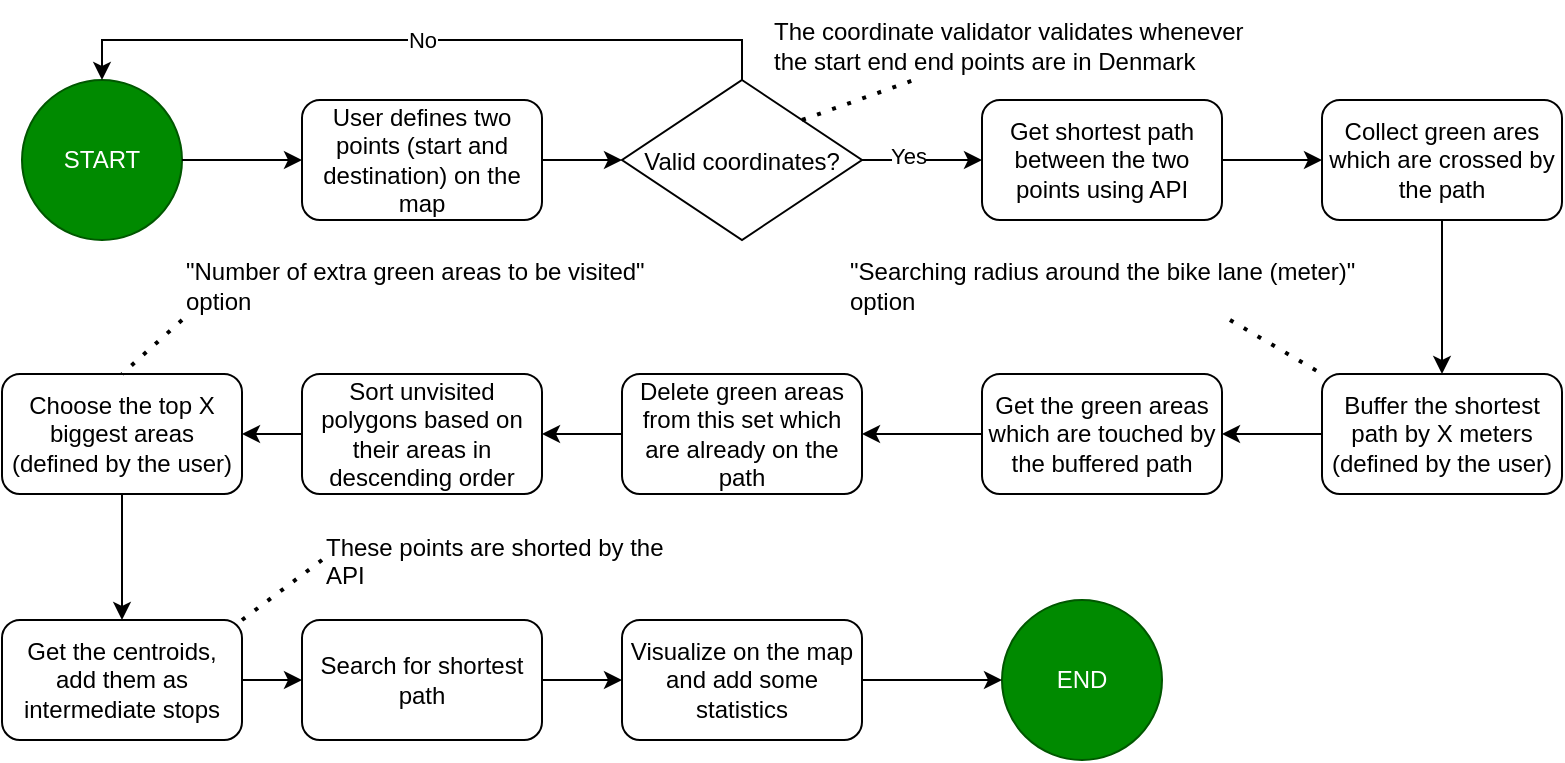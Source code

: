 <mxfile scale="1" border="0" version="24.0.4" type="device">
  <diagram name="Page-1" id="rpsadGDzW2Y6uKyG0DYq">
    <mxGraphModel dx="968" dy="556" grid="1" gridSize="10" guides="1" tooltips="1" connect="1" arrows="1" fold="1" page="1" pageScale="1" pageWidth="827" pageHeight="1169" math="0" shadow="0">
      <root>
        <mxCell id="0" />
        <mxCell id="1" parent="0" />
        <mxCell id="ig12jO68rtvxSdnfyT2F-1" value="START" style="ellipse;whiteSpace=wrap;html=1;aspect=fixed;fillColor=#008a00;fontColor=#ffffff;strokeColor=#005700;" parent="1" vertex="1">
          <mxGeometry x="40" y="140" width="80" height="80" as="geometry" />
        </mxCell>
        <mxCell id="ig12jO68rtvxSdnfyT2F-3" value="" style="endArrow=classic;html=1;rounded=0;exitX=1;exitY=0.5;exitDx=0;exitDy=0;entryX=0;entryY=0.5;entryDx=0;entryDy=0;" parent="1" source="ig12jO68rtvxSdnfyT2F-1" target="J8KdvNGrCFt-QSdJ4h22-1" edge="1">
          <mxGeometry width="50" height="50" relative="1" as="geometry">
            <mxPoint x="400" y="560" as="sourcePoint" />
            <mxPoint x="180" y="180" as="targetPoint" />
          </mxGeometry>
        </mxCell>
        <mxCell id="ig12jO68rtvxSdnfyT2F-5" value="Get shortest path between the two points using API" style="rounded=1;whiteSpace=wrap;html=1;" parent="1" vertex="1">
          <mxGeometry x="520" y="150" width="120" height="60" as="geometry" />
        </mxCell>
        <mxCell id="ig12jO68rtvxSdnfyT2F-6" value="" style="endArrow=classic;html=1;rounded=0;exitX=1;exitY=0.5;exitDx=0;exitDy=0;entryX=0;entryY=0.5;entryDx=0;entryDy=0;" parent="1" source="ig12jO68rtvxSdnfyT2F-5" target="J8KdvNGrCFt-QSdJ4h22-32" edge="1">
          <mxGeometry width="50" height="50" relative="1" as="geometry">
            <mxPoint x="780" y="560" as="sourcePoint" />
            <mxPoint x="690" y="180" as="targetPoint" />
          </mxGeometry>
        </mxCell>
        <mxCell id="ig12jO68rtvxSdnfyT2F-7" value="Buffer the shortest path by X meters (defined by the user)" style="rounded=1;whiteSpace=wrap;html=1;" parent="1" vertex="1">
          <mxGeometry x="690" y="287" width="120" height="60" as="geometry" />
        </mxCell>
        <mxCell id="ig12jO68rtvxSdnfyT2F-8" value="" style="endArrow=classic;html=1;rounded=0;exitX=0;exitY=0.5;exitDx=0;exitDy=0;entryX=1;entryY=0.5;entryDx=0;entryDy=0;" parent="1" source="ig12jO68rtvxSdnfyT2F-7" target="ig12jO68rtvxSdnfyT2F-9" edge="1">
          <mxGeometry width="50" height="50" relative="1" as="geometry">
            <mxPoint x="780" y="748.5" as="sourcePoint" />
            <mxPoint x="840" y="318.5" as="targetPoint" />
          </mxGeometry>
        </mxCell>
        <mxCell id="ig12jO68rtvxSdnfyT2F-9" value="Get the green areas which are touched by the buffered path" style="rounded=1;whiteSpace=wrap;html=1;" parent="1" vertex="1">
          <mxGeometry x="520" y="287" width="120" height="60" as="geometry" />
        </mxCell>
        <mxCell id="J8KdvNGrCFt-QSdJ4h22-1" value="User defines two points (start and destination) on the map" style="rounded=1;whiteSpace=wrap;html=1;" parent="1" vertex="1">
          <mxGeometry x="180" y="150" width="120" height="60" as="geometry" />
        </mxCell>
        <mxCell id="J8KdvNGrCFt-QSdJ4h22-2" value="" style="endArrow=classic;html=1;rounded=0;exitX=1;exitY=0.5;exitDx=0;exitDy=0;" parent="1" source="J8KdvNGrCFt-QSdJ4h22-1" edge="1">
          <mxGeometry width="50" height="50" relative="1" as="geometry">
            <mxPoint x="400" y="360" as="sourcePoint" />
            <mxPoint x="340" y="180" as="targetPoint" />
          </mxGeometry>
        </mxCell>
        <mxCell id="J8KdvNGrCFt-QSdJ4h22-3" value="Sort unvisited polygons based on their areas in descending order" style="rounded=1;whiteSpace=wrap;html=1;" parent="1" vertex="1">
          <mxGeometry x="180" y="287" width="120" height="60" as="geometry" />
        </mxCell>
        <mxCell id="J8KdvNGrCFt-QSdJ4h22-4" value="" style="endArrow=classic;html=1;rounded=0;exitX=0;exitY=0.5;exitDx=0;exitDy=0;entryX=1;entryY=0.5;entryDx=0;entryDy=0;" parent="1" source="J8KdvNGrCFt-QSdJ4h22-3" target="J8KdvNGrCFt-QSdJ4h22-5" edge="1">
          <mxGeometry width="50" height="50" relative="1" as="geometry">
            <mxPoint x="580" y="257" as="sourcePoint" />
            <mxPoint x="460" y="317" as="targetPoint" />
          </mxGeometry>
        </mxCell>
        <mxCell id="J8KdvNGrCFt-QSdJ4h22-5" value="Choose the top X biggest areas (defined by the user)" style="rounded=1;whiteSpace=wrap;html=1;" parent="1" vertex="1">
          <mxGeometry x="30" y="287" width="120" height="60" as="geometry" />
        </mxCell>
        <mxCell id="J8KdvNGrCFt-QSdJ4h22-7" value="" style="endArrow=classic;html=1;rounded=0;exitX=0.5;exitY=1;exitDx=0;exitDy=0;entryX=0.5;entryY=0;entryDx=0;entryDy=0;" parent="1" source="J8KdvNGrCFt-QSdJ4h22-5" target="J8KdvNGrCFt-QSdJ4h22-8" edge="1">
          <mxGeometry width="50" height="50" relative="1" as="geometry">
            <mxPoint x="520" y="327" as="sourcePoint" />
            <mxPoint x="90" y="410" as="targetPoint" />
          </mxGeometry>
        </mxCell>
        <mxCell id="J8KdvNGrCFt-QSdJ4h22-8" value="Get the centroids, add them as intermediate stops" style="rounded=1;whiteSpace=wrap;html=1;" parent="1" vertex="1">
          <mxGeometry x="30" y="410" width="120" height="60" as="geometry" />
        </mxCell>
        <mxCell id="J8KdvNGrCFt-QSdJ4h22-11" value="Valid coordinates?" style="rhombus;whiteSpace=wrap;html=1;spacingTop=2;" parent="1" vertex="1">
          <mxGeometry x="340" y="140" width="120" height="80" as="geometry" />
        </mxCell>
        <mxCell id="J8KdvNGrCFt-QSdJ4h22-12" value="" style="endArrow=classic;html=1;rounded=0;entryX=0;entryY=0.5;entryDx=0;entryDy=0;exitX=1;exitY=0.5;exitDx=0;exitDy=0;" parent="1" source="J8KdvNGrCFt-QSdJ4h22-11" target="ig12jO68rtvxSdnfyT2F-5" edge="1">
          <mxGeometry width="50" height="50" relative="1" as="geometry">
            <mxPoint x="390" y="250" as="sourcePoint" />
            <mxPoint x="440" y="200" as="targetPoint" />
          </mxGeometry>
        </mxCell>
        <mxCell id="J8KdvNGrCFt-QSdJ4h22-13" value="Yes" style="edgeLabel;html=1;align=center;verticalAlign=middle;resizable=0;points=[];" parent="J8KdvNGrCFt-QSdJ4h22-12" vertex="1" connectable="0">
          <mxGeometry x="-0.233" y="2" relative="1" as="geometry">
            <mxPoint as="offset" />
          </mxGeometry>
        </mxCell>
        <mxCell id="J8KdvNGrCFt-QSdJ4h22-14" value="No" style="endArrow=classic;html=1;rounded=0;exitX=0.5;exitY=0;exitDx=0;exitDy=0;entryX=0.5;entryY=0;entryDx=0;entryDy=0;" parent="1" source="J8KdvNGrCFt-QSdJ4h22-11" target="ig12jO68rtvxSdnfyT2F-1" edge="1">
          <mxGeometry width="50" height="50" relative="1" as="geometry">
            <mxPoint x="390" y="250" as="sourcePoint" />
            <mxPoint x="80" y="120" as="targetPoint" />
            <Array as="points">
              <mxPoint x="400" y="120" />
              <mxPoint x="80" y="120" />
            </Array>
          </mxGeometry>
        </mxCell>
        <mxCell id="J8KdvNGrCFt-QSdJ4h22-17" value="The coordinate validator validates whenever the start end end points are in Denmark" style="text;html=1;whiteSpace=wrap;overflow=hidden;rounded=0;verticalAlign=bottom;" parent="1" vertex="1">
          <mxGeometry x="414" y="100" width="256" height="40" as="geometry" />
        </mxCell>
        <mxCell id="J8KdvNGrCFt-QSdJ4h22-18" value="" style="endArrow=classic;html=1;rounded=0;exitX=0;exitY=0.5;exitDx=0;exitDy=0;entryX=1;entryY=0.5;entryDx=0;entryDy=0;" parent="1" source="ig12jO68rtvxSdnfyT2F-9" target="J8KdvNGrCFt-QSdJ4h22-33" edge="1">
          <mxGeometry width="50" height="50" relative="1" as="geometry">
            <mxPoint x="390" y="287" as="sourcePoint" />
            <mxPoint x="620" y="457" as="targetPoint" />
          </mxGeometry>
        </mxCell>
        <mxCell id="J8KdvNGrCFt-QSdJ4h22-19" value="These points are shorted by the API" style="text;html=1;whiteSpace=wrap;overflow=hidden;rounded=0;verticalAlign=top;" parent="1" vertex="1">
          <mxGeometry x="190" y="360" width="180" height="40" as="geometry" />
        </mxCell>
        <mxCell id="J8KdvNGrCFt-QSdJ4h22-20" value="" style="endArrow=none;dashed=1;html=1;dashPattern=1 3;strokeWidth=2;rounded=0;exitX=1;exitY=0;exitDx=0;exitDy=0;" parent="1" source="J8KdvNGrCFt-QSdJ4h22-11" target="J8KdvNGrCFt-QSdJ4h22-17" edge="1">
          <mxGeometry width="50" height="50" relative="1" as="geometry">
            <mxPoint x="390" y="250" as="sourcePoint" />
            <mxPoint x="440" y="200" as="targetPoint" />
          </mxGeometry>
        </mxCell>
        <mxCell id="J8KdvNGrCFt-QSdJ4h22-21" value="" style="endArrow=none;dashed=1;html=1;dashPattern=1 3;strokeWidth=2;rounded=0;entryX=1;entryY=0;entryDx=0;entryDy=0;exitX=0;exitY=0.5;exitDx=0;exitDy=0;" parent="1" source="J8KdvNGrCFt-QSdJ4h22-19" target="J8KdvNGrCFt-QSdJ4h22-8" edge="1">
          <mxGeometry width="50" height="50" relative="1" as="geometry">
            <mxPoint x="390" y="380" as="sourcePoint" />
            <mxPoint x="440" y="330" as="targetPoint" />
          </mxGeometry>
        </mxCell>
        <mxCell id="J8KdvNGrCFt-QSdJ4h22-22" value="" style="endArrow=classic;html=1;rounded=0;entryX=0;entryY=0.5;entryDx=0;entryDy=0;exitX=1;exitY=0.5;exitDx=0;exitDy=0;" parent="1" source="J8KdvNGrCFt-QSdJ4h22-8" target="J8KdvNGrCFt-QSdJ4h22-23" edge="1">
          <mxGeometry width="50" height="50" relative="1" as="geometry">
            <mxPoint x="150" y="710" as="sourcePoint" />
            <mxPoint x="80" y="427" as="targetPoint" />
          </mxGeometry>
        </mxCell>
        <mxCell id="J8KdvNGrCFt-QSdJ4h22-23" value="Search for shortest path" style="rounded=1;whiteSpace=wrap;html=1;" parent="1" vertex="1">
          <mxGeometry x="180" y="410" width="120" height="60" as="geometry" />
        </mxCell>
        <mxCell id="J8KdvNGrCFt-QSdJ4h22-24" value="Visualize on the map and add some statistics" style="rounded=1;whiteSpace=wrap;html=1;" parent="1" vertex="1">
          <mxGeometry x="340" y="410" width="120" height="60" as="geometry" />
        </mxCell>
        <mxCell id="J8KdvNGrCFt-QSdJ4h22-25" value="" style="endArrow=classic;html=1;rounded=0;exitX=1;exitY=0.5;exitDx=0;exitDy=0;entryX=0;entryY=0.5;entryDx=0;entryDy=0;" parent="1" source="J8KdvNGrCFt-QSdJ4h22-23" target="J8KdvNGrCFt-QSdJ4h22-24" edge="1">
          <mxGeometry width="50" height="50" relative="1" as="geometry">
            <mxPoint x="410" y="630" as="sourcePoint" />
            <mxPoint x="410" y="690" as="targetPoint" />
          </mxGeometry>
        </mxCell>
        <mxCell id="J8KdvNGrCFt-QSdJ4h22-26" value="END" style="ellipse;whiteSpace=wrap;html=1;aspect=fixed;fillColor=#008a00;fontColor=#ffffff;strokeColor=#005700;" parent="1" vertex="1">
          <mxGeometry x="530" y="400" width="80" height="80" as="geometry" />
        </mxCell>
        <mxCell id="J8KdvNGrCFt-QSdJ4h22-27" value="" style="endArrow=classic;html=1;rounded=0;exitX=1;exitY=0.5;exitDx=0;exitDy=0;entryX=0;entryY=0.5;entryDx=0;entryDy=0;" parent="1" source="J8KdvNGrCFt-QSdJ4h22-24" target="J8KdvNGrCFt-QSdJ4h22-26" edge="1">
          <mxGeometry width="50" height="50" relative="1" as="geometry">
            <mxPoint x="470" y="720" as="sourcePoint" />
            <mxPoint x="660.0" y="710" as="targetPoint" />
          </mxGeometry>
        </mxCell>
        <mxCell id="J8KdvNGrCFt-QSdJ4h22-28" value="&quot;Searching radius around the bike lane (meter)&quot; option" style="text;html=1;whiteSpace=wrap;overflow=hidden;rounded=0;verticalAlign=bottom;" parent="1" vertex="1">
          <mxGeometry x="452" y="220" width="256" height="40" as="geometry" />
        </mxCell>
        <mxCell id="J8KdvNGrCFt-QSdJ4h22-29" value="" style="endArrow=none;dashed=1;html=1;dashPattern=1 3;strokeWidth=2;rounded=0;entryX=0;entryY=0;entryDx=0;entryDy=0;exitX=0.75;exitY=1;exitDx=0;exitDy=0;" parent="1" source="J8KdvNGrCFt-QSdJ4h22-28" target="ig12jO68rtvxSdnfyT2F-7" edge="1">
          <mxGeometry width="50" height="50" relative="1" as="geometry">
            <mxPoint x="470" y="250" as="sourcePoint" />
            <mxPoint x="520" y="200" as="targetPoint" />
          </mxGeometry>
        </mxCell>
        <mxCell id="J8KdvNGrCFt-QSdJ4h22-30" value="&quot;Number of extra green areas to be visited&quot; option" style="text;html=1;whiteSpace=wrap;overflow=hidden;rounded=0;verticalAlign=bottom;" parent="1" vertex="1">
          <mxGeometry x="120" y="220" width="256" height="40" as="geometry" />
        </mxCell>
        <mxCell id="J8KdvNGrCFt-QSdJ4h22-31" value="" style="endArrow=none;dashed=1;html=1;dashPattern=1 3;strokeWidth=2;rounded=0;entryX=0.5;entryY=0;entryDx=0;entryDy=0;exitX=0;exitY=1;exitDx=0;exitDy=0;" parent="1" source="J8KdvNGrCFt-QSdJ4h22-30" target="J8KdvNGrCFt-QSdJ4h22-5" edge="1">
          <mxGeometry width="50" height="50" relative="1" as="geometry">
            <mxPoint x="654" y="230" as="sourcePoint" />
            <mxPoint x="690" y="220" as="targetPoint" />
          </mxGeometry>
        </mxCell>
        <mxCell id="J8KdvNGrCFt-QSdJ4h22-32" value="Collect green ares which are crossed by the path" style="rounded=1;whiteSpace=wrap;html=1;fillColor=none;" parent="1" vertex="1">
          <mxGeometry x="690" y="150" width="120" height="60" as="geometry" />
        </mxCell>
        <mxCell id="J8KdvNGrCFt-QSdJ4h22-33" value="Delete green areas from this set which are already on the path" style="rounded=1;whiteSpace=wrap;html=1;" parent="1" vertex="1">
          <mxGeometry x="340" y="287" width="120" height="60" as="geometry" />
        </mxCell>
        <mxCell id="J8KdvNGrCFt-QSdJ4h22-35" value="" style="endArrow=classic;html=1;rounded=0;entryX=0.5;entryY=0;entryDx=0;entryDy=0;exitX=0.5;exitY=1;exitDx=0;exitDy=0;" parent="1" source="J8KdvNGrCFt-QSdJ4h22-32" target="ig12jO68rtvxSdnfyT2F-7" edge="1">
          <mxGeometry width="50" height="50" relative="1" as="geometry">
            <mxPoint x="430" y="280" as="sourcePoint" />
            <mxPoint x="480" y="230" as="targetPoint" />
          </mxGeometry>
        </mxCell>
        <mxCell id="J8KdvNGrCFt-QSdJ4h22-36" value="" style="endArrow=classic;html=1;rounded=0;exitX=0;exitY=0.5;exitDx=0;exitDy=0;entryX=1;entryY=0.5;entryDx=0;entryDy=0;" parent="1" source="J8KdvNGrCFt-QSdJ4h22-33" target="J8KdvNGrCFt-QSdJ4h22-3" edge="1">
          <mxGeometry width="50" height="50" relative="1" as="geometry">
            <mxPoint x="430" y="280" as="sourcePoint" />
            <mxPoint x="480" y="230" as="targetPoint" />
          </mxGeometry>
        </mxCell>
      </root>
    </mxGraphModel>
  </diagram>
</mxfile>
